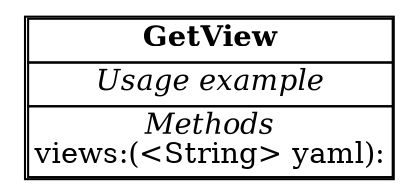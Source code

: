 digraph ClassDiagram {
	node [shape=plaintext]
	edge [arrowhead=empty];

"GetView" [ label = <<TABLE CELLSPACING="0">
	<TR><TD><B>GetView</B></TD></TR>
	<TR><TD><I>Usage example</I><BR/>

</TD></TR>

<TR><TD><I>Methods</I><BR/>
views:(&lt;String&gt; yaml):
<BR align="left" />

</TD></TR>


</TABLE>>]




}
